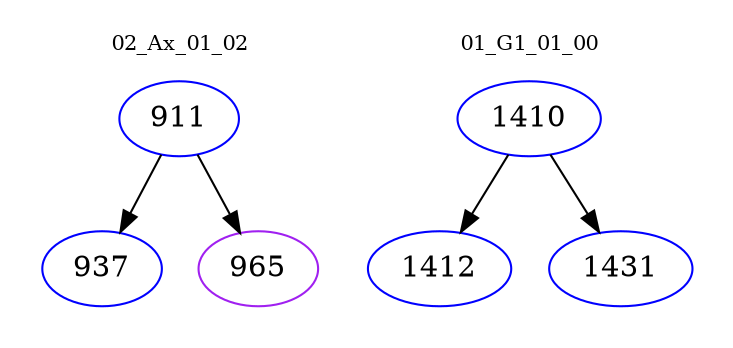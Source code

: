 digraph{
subgraph cluster_0 {
color = white
label = "02_Ax_01_02";
fontsize=10;
T0_911 [label="911", color="blue"]
T0_911 -> T0_937 [color="black"]
T0_937 [label="937", color="blue"]
T0_911 -> T0_965 [color="black"]
T0_965 [label="965", color="purple"]
}
subgraph cluster_1 {
color = white
label = "01_G1_01_00";
fontsize=10;
T1_1410 [label="1410", color="blue"]
T1_1410 -> T1_1412 [color="black"]
T1_1412 [label="1412", color="blue"]
T1_1410 -> T1_1431 [color="black"]
T1_1431 [label="1431", color="blue"]
}
}
